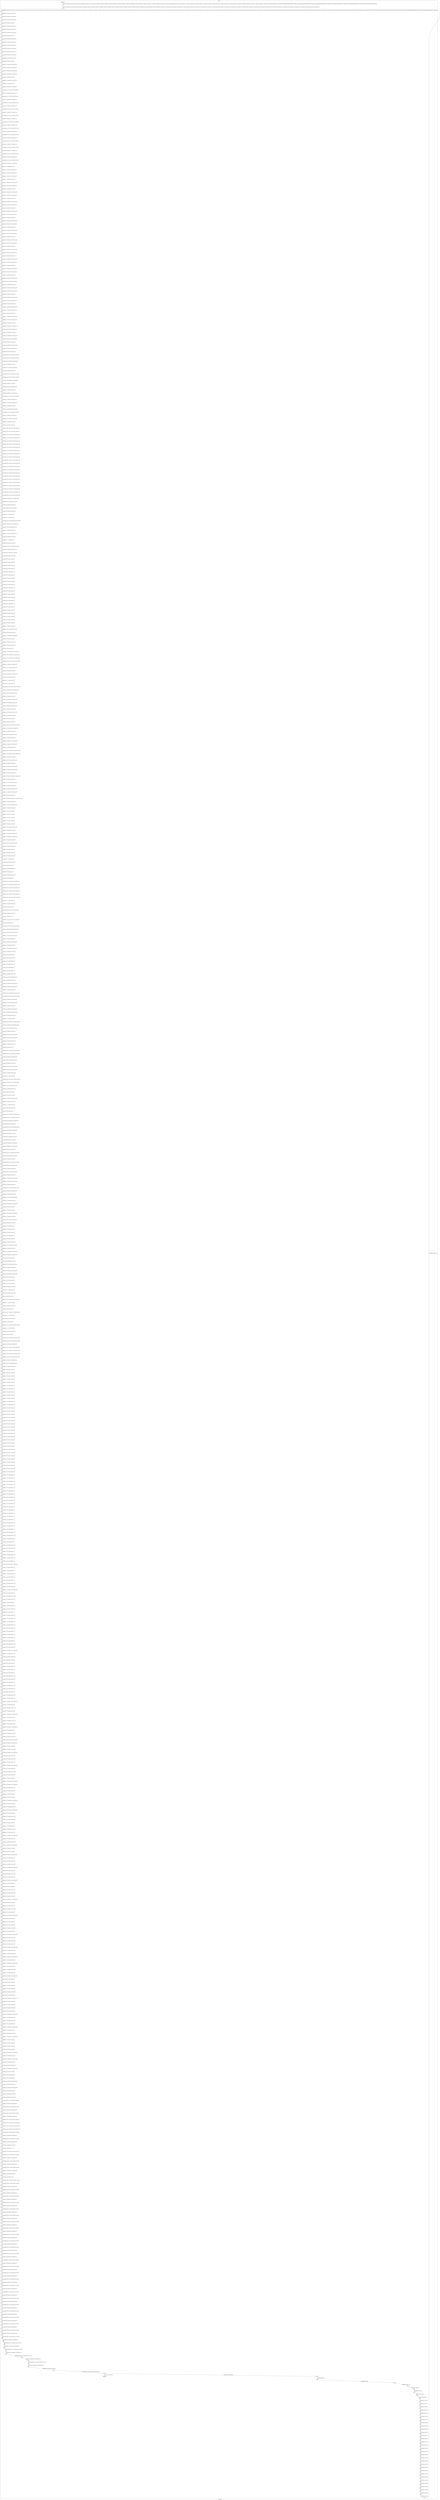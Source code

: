 digraph G {
label="Btor2XCFA";
subgraph cluster_0 {
label="main";
main_init[];
l1[];
l3[];
l4[];
l5[];
l6[];
l7[];
l8[];
l9[];
l10[];
l11[];
l12[];
l13[];
l14[];
l15[];
l16[];
l17[];
l18[];
l19[];
l20[];
l21[];
l22[];
l23[];
l24[];
l25[];
l26[];
l27[];
l28[];
l29[];
l30[];
l31[];
l32[];
l33[];
l34[];
l35[];
l36[];
l37[];
l38[];
l39[];
l40[];
l41[];
l42[];
l43[];
l44[];
l45[];
l46[];
l47[];
l48[];
l49[];
l50[];
l51[];
l52[];
l53[];
l54[];
l55[];
l56[];
l57[];
l58[];
l59[];
l60[];
l61[];
l62[];
l63[];
l64[];
l65[];
l66[];
l67[];
l68[];
l69[];
l70[];
l71[];
l72[];
l73[];
l74[];
l75[];
l76[];
l77[];
l78[];
l79[];
l80[];
l81[];
l82[];
l83[];
l84[];
l85[];
l86[];
l87[];
l88[];
l89[];
l90[];
l91[];
l92[];
l93[];
l94[];
l95[];
l96[];
l97[];
l98[];
l99[];
l100[];
l101[];
l102[];
l103[];
l104[];
l105[];
l106[];
l107[];
l108[];
l109[];
l110[];
l111[];
l112[];
l113[];
l114[];
l115[];
l116[];
l117[];
l118[];
l119[];
l120[];
l121[];
l122[];
l123[];
l124[];
l125[];
l126[];
l127[];
l128[];
l129[];
l130[];
l131[];
l132[];
l133[];
l134[];
l135[];
l136[];
l137[];
l138[];
l139[];
l140[];
l141[];
l142[];
l143[];
l144[];
l145[];
l146[];
l147[];
l148[];
l149[];
l150[];
l151[];
l152[];
l153[];
l154[];
l155[];
l156[];
l157[];
l158[];
l159[];
l160[];
l161[];
l162[];
l163[];
l164[];
l165[];
l166[];
l167[];
l168[];
l169[];
l170[];
l171[];
l172[];
l173[];
l174[];
l175[];
l176[];
l177[];
l178[];
l179[];
l180[];
l181[];
l182[];
l183[];
l184[];
l185[];
l186[];
l187[];
l188[];
l189[];
l190[];
l191[];
l192[];
l193[];
l194[];
l195[];
l196[];
l197[];
l198[];
l199[];
l200[];
l201[];
l202[];
l203[];
l204[];
l205[];
l206[];
l207[];
l208[];
l209[];
l210[];
l211[];
l212[];
l213[];
l214[];
l215[];
l216[];
l217[];
l218[];
l219[];
l220[];
l221[];
l222[];
l223[];
l224[];
l225[];
l226[];
l227[];
l228[];
l229[];
l230[];
l231[];
l232[];
l233[];
l234[];
l235[];
l236[];
l237[];
l238[];
l239[];
l240[];
l241[];
l242[];
l243[];
l244[];
l245[];
l246[];
l247[];
l248[];
l249[];
l250[];
l251[];
l252[];
l253[];
l254[];
l255[];
l256[];
l257[];
l258[];
l259[];
l260[];
l261[];
l262[];
l263[];
l264[];
l265[];
l266[];
l267[];
l268[];
l269[];
l270[];
l271[];
l272[];
l273[];
l274[];
l275[];
l276[];
l277[];
l278[];
l279[];
l280[];
l281[];
l282[];
l283[];
l284[];
l285[];
l286[];
l287[];
l288[];
l289[];
l290[];
l291[];
l292[];
l293[];
l294[];
l295[];
l296[];
l297[];
l298[];
l299[];
l300[];
l301[];
l302[];
l303[];
l304[];
l305[];
l306[];
l307[];
l308[];
l309[];
l310[];
l311[];
l312[];
l313[];
l314[];
l315[];
l316[];
l317[];
l318[];
l319[];
l320[];
l321[];
l322[];
l323[];
l324[];
l325[];
l326[];
l327[];
l328[];
l329[];
l330[];
l331[];
l332[];
l333[];
l334[];
l335[];
l336[];
l337[];
l338[];
l339[];
l340[];
l341[];
l342[];
l343[];
l344[];
l345[];
l346[];
l347[];
l348[];
l349[];
l350[];
l351[];
l352[];
l353[];
l354[];
l355[];
l356[];
l357[];
l358[];
l359[];
l360[];
l361[];
l362[];
l363[];
l364[];
l365[];
l366[];
l367[];
l368[];
l369[];
l370[];
l371[];
l372[];
l373[];
l374[];
l375[];
l376[];
l377[];
l378[];
l379[];
l380[];
l381[];
l382[];
l383[];
l384[];
l385[];
l386[];
l387[];
l388[];
l389[];
l390[];
l391[];
l392[];
l393[];
l394[];
l395[];
l396[];
l397[];
l398[];
l399[];
l400[];
l401[];
l402[];
l403[];
l404[];
l405[];
l406[];
l407[];
l408[];
l409[];
l410[];
l411[];
l412[];
l413[];
l414[];
l415[];
l416[];
l417[];
l418[];
l419[];
l420[];
l421[];
l422[];
l423[];
l424[];
l425[];
l426[];
l427[];
l428[];
l429[];
l430[];
l431[];
l432[];
l433[];
l434[];
l435[];
l436[];
l437[];
l438[];
l439[];
l440[];
l441[];
l442[];
l443[];
l444[];
l445[];
l446[];
l447[];
l448[];
l449[];
l450[];
l451[];
l452[];
l453[];
l454[];
l455[];
l456[];
l457[];
l458[];
l459[];
l460[];
l461[];
l462[];
l463[];
l464[];
l465[];
l466[];
l467[];
l468[];
l469[];
l470[];
l471[];
l472[];
l473[];
l474[];
l475[];
l476[];
l477[];
l478[];
l479[];
l480[];
l481[];
l482[];
l483[];
l484[];
l485[];
l486[];
l487[];
l488[];
l489[];
l490[];
l491[];
l492[];
l493[];
l494[];
l495[];
l496[];
l497[];
l498[];
l499[];
l500[];
l501[];
l502[];
l503[];
l504[];
l505[];
l506[];
l507[];
l508[];
l509[];
l510[];
l511[];
l512[];
l513[];
l514[];
l515[];
l516[];
l517[];
l518[];
l519[];
l520[];
l521[];
l522[];
l523[];
l524[];
l525[];
l526[];
l527[];
l528[];
l529[];
l530[];
l531[];
l532[];
l533[];
l534[];
l535[];
l536[];
l537[];
l538[];
l539[];
l540[];
l541[];
l542[];
l543[];
l544[];
l545[];
l546[];
l547[];
l548[];
l549[];
l550[];
l551[];
l552[];
l553[];
l554[];
l555[];
l556[];
l557[];
l558[];
l559[];
l560[];
l561[];
l562[];
l563[];
l564[];
l565[];
l566[];
l567[];
l568[];
l569[];
l570[];
l571[];
l572[];
l573[];
l574[];
l575[];
l576[];
l577[];
l578[];
l579[];
l580[];
l581[];
l582[];
l583[];
l584[];
l585[];
l586[];
l587[];
l588[];
l589[];
l590[];
l591[];
l592[];
l593[];
l594[];
l595[];
l596[];
l597[];
l598[];
l599[];
l600[];
l601[];
l602[];
l603[];
l604[];
l605[];
l606[];
l607[];
l608[];
l609[];
l610[];
l611[];
l612[];
l613[];
l614[];
l615[];
l616[];
l617[];
l618[];
l619[];
l620[];
l621[];
l622[];
l623[];
l624[];
l625[];
l626[];
l627[];
l628[];
l629[];
l630[];
l631[];
l632[];
l633[];
l634[];
l635[];
l636[];
l637[];
l638[];
l639[];
l640[];
l641[];
l642[];
l643[];
l644[];
l645[];
l646[];
l647[];
l648[];
l649[];
l650[];
l651[];
l652[];
l653[];
l654[];
l655[];
l656[];
l657[];
l658[];
l659[];
l660[];
l661[];
l662[];
l663[];
l664[];
l665[];
l666[];
l667[];
l668[];
l669[];
l670[];
l671[];
l672[];
l673[];
l674[];
l675[];
l676[];
l677[];
l678[];
l679[];
l680[];
l681[];
l682[];
l683[];
l684[];
l685[];
l686[];
l687[];
l688[];
l689[];
l690[];
l691[];
l692[];
l693[];
l694[];
l695[];
l696[];
l697[];
l698[];
l699[];
l700[];
l701[];
l702[];
l703[];
l704[];
l705[];
l706[];
l707[];
l708[];
l709[];
l710[];
l711[];
l712[];
l713[];
l714[];
l715[];
l716[];
l717[];
l718[];
l719[];
l720[];
l721[];
l722[];
l723[];
l724[];
l725[];
l726[];
l727[];
l728[];
l729[];
l730[];
l731[];
l732[];
l733[];
l734[];
l735[];
l736[];
l737[];
l738[];
l739[];
l740[];
l741[];
l742[];
l743[];
l744[];
main_error[];
l745[];
l746[];
l747[];
l748[];
l749[];
l750[];
l751[];
l752[];
l753[];
l754[];
l755[];
l756[];
l757[];
l758[];
l759[];
l760[];
l761[];
l762[];
l763[];
l764[];
l765[];
l766[];
l767[];
l768[];
l769[];
l770[];
l771[];
l772[];
l773[];
l774[];
l775[];
l776[];
l777[];
l778[];
l779[];
l780[];
l781[];
l782[];
l783[];
main_init -> l1 [label="[(assign const_5 #b00000000),(assign const_30 #b0),(assign const_109 #b00000000),(assign const_210 #b1),(assign const_291 #b00000010),(assign const_293 #b00000011),(assign const_300 #b00000100),(assign const_302 #b00000101),(assign const_316 #b00000001),(assign const_324 #b00010100),(assign const_325 #b00010011),(assign const_326 #b00010010),(assign const_327 #b00010001),(assign const_328 #b00010000),(assign const_329 #b00001111),(assign const_330 #b00001110),(assign const_331 #b00001101),(assign const_332 #b00001100),(assign const_333 #b00001011),(assign const_334 #b00001010),(assign const_335 #b00001001),(assign const_336 #b00001000),(assign const_337 #b00000111),(assign const_338 #b00000110),(assign const_367 #b000000000000000000000000),(assign const_378 #b00000000000000000000000000000010),(assign const_414 #b00000000000000000000000000000001),(assign const_491 #b00000000000000000000000000000100),(assign const_497 #b00000000000000000000000000000110),(assign const_547 #b00000000000000000000000000010100),(assign const_594 #b00000000000000000000000000000000)] "];
l3 -> l4 [label="[(havoc input_136),(havoc input_138),(havoc input_140),(havoc input_142),(havoc input_144),(havoc input_146),(havoc input_148),(havoc input_150),(havoc input_152),(havoc input_154),(havoc input_156),(havoc input_158),(havoc input_160),(havoc input_162),(havoc input_164),(havoc input_166),(havoc input_168),(havoc input_170),(havoc input_172),(havoc input_174),(havoc input_176),(havoc input_178),(havoc input_180),(havoc input_182),(havoc input_184),(havoc input_186),(havoc input_188),(havoc input_190),(havoc input_192),(havoc input_194),(havoc input_196),(havoc input_198),(havoc input_200),(havoc input_202),(havoc input_204),(havoc input_206),(havoc input_208),(havoc input_212),(havoc input_215),(havoc input_219),(havoc input_223),(havoc input_227),(havoc input_231),(havoc input_235),(havoc input_239),(havoc input_243),(havoc input_247),(havoc input_251),(havoc input_255),(havoc input_259),(havoc input_263),(havoc input_267),(havoc input_271),(havoc input_275),(havoc input_279),(havoc input_283),(havoc input_287),(havoc input_290),(havoc input_299),(havoc input_308),(havoc input_314),(havoc input_321),(havoc input_363),(havoc input_366),(havoc input_374),(havoc input_377),(havoc input_385),(havoc input_410),(havoc input_424),(havoc input_433),(havoc input_440),(havoc input_448),(havoc input_457),(havoc input_465),(havoc input_473),(havoc input_481),(havoc input_487),(havoc input_519),(havoc input_524),(havoc input_534),(havoc input_543),(havoc input_553),(havoc input_564),(havoc input_573),(havoc input_590),(havoc input_603),(havoc input_612),(havoc input_620),(havoc input_629),(havoc input_636)] "];
l4 -> l5 [label="[(assign binary_85 (bvand state_31 (bvnot state_33)))] "];
l5 -> l6 [label="[(assign binary_86 (bvand binary_85 (bvnot state_35)))] "];
l6 -> l7 [label="[(assign binary_87 (bvand binary_86 (bvnot state_37)))] "];
l7 -> l8 [label="[(assign binary_88 (bvand binary_87 state_39))] "];
l8 -> l9 [label="[(assign binary_89 (bvand binary_88 (bvnot state_41)))] "];
l9 -> l10 [label="[(assign binary_90 (bvand binary_89 (bvnot state_43)))] "];
l10 -> l11 [label="[(assign binary_91 (bvand binary_90 (bvnot state_45)))] "];
l11 -> l12 [label="[(assign binary_92 (bvand binary_91 state_47))] "];
l12 -> l13 [label="[(assign binary_93 (bvand binary_92 (bvnot state_49)))] "];
l13 -> l14 [label="[(assign binary_94 (bvand binary_93 (bvnot state_51)))] "];
l14 -> l15 [label="[(assign binary_95 (bvand binary_94 (bvnot state_53)))] "];
l15 -> l16 [label="[(assign binary_96 (bvand binary_95 (bvnot state_55)))] "];
l16 -> l17 [label="[(assign binary_97 (bvand binary_96 (bvnot state_57)))] "];
l17 -> l18 [label="[(assign binary_98 (bvand binary_97 (bvnot state_59)))] "];
l18 -> l19 [label="[(assign binary_99 (bvand binary_98 (bvnot state_61)))] "];
l19 -> l20 [label="[(assign binary_100 (bvand binary_99 state_63))] "];
l20 -> l21 [label="[(assign binary_101 (bvand binary_100 (bvnot state_65)))] "];
l21 -> l22 [label="[(assign binary_102 (bvand binary_101 (bvnot state_67)))] "];
l22 -> l23 [label="[(assign binary_103 (bvand binary_102 (bvnot state_69)))] "];
l23 -> l24 [label="[(assign binary_104 (bvand binary_103 (bvnot state_71)))] "];
l24 -> l25 [label="[(assign binary_105 (bvand binary_104 state_73))] "];
l25 -> l26 [label="[(assign binary_106 (bvand binary_105 (bvnot state_75)))] "];
l26 -> l27 [label="[(assign binary_107 (bvand binary_106 state_77))] "];
l27 -> l28 [label="[(assign binary_108 (bvand binary_107 (bvnot state_79)))] "];
l28 -> l29 [label="[(assign comparison_110 (ite (= const_109 state_6) #b1 #b0))] "];
l29 -> l30 [label="[(assign binary_111 (bvand binary_108 comparison_110))] "];
l30 -> l31 [label="[(assign comparison_112 (ite (= const_109 state_8) #b1 #b0))] "];
l31 -> l32 [label="[(assign binary_113 (bvand binary_111 comparison_112))] "];
l32 -> l33 [label="[(assign comparison_114 (ite (= const_109 state_10) #b1 #b0))] "];
l33 -> l34 [label="[(assign binary_115 (bvand binary_113 comparison_114))] "];
l34 -> l35 [label="[(assign comparison_116 (ite (= const_109 state_12) #b1 #b0))] "];
l35 -> l36 [label="[(assign binary_117 (bvand binary_115 comparison_116))] "];
l36 -> l37 [label="[(assign comparison_118 (ite (= const_109 state_14) #b1 #b0))] "];
l37 -> l38 [label="[(assign binary_119 (bvand binary_117 comparison_118))] "];
l38 -> l39 [label="[(assign comparison_120 (ite (= const_109 state_16) #b1 #b0))] "];
l39 -> l40 [label="[(assign binary_121 (bvand binary_119 comparison_120))] "];
l40 -> l41 [label="[(assign comparison_122 (ite (= const_109 state_18) #b1 #b0))] "];
l41 -> l42 [label="[(assign binary_123 (bvand binary_121 comparison_122))] "];
l42 -> l43 [label="[(assign comparison_124 (ite (= const_109 state_20) #b1 #b0))] "];
l43 -> l44 [label="[(assign binary_125 (bvand binary_123 comparison_124))] "];
l44 -> l45 [label="[(assign comparison_126 (ite (= const_109 state_22) #b1 #b0))] "];
l45 -> l46 [label="[(assign binary_127 (bvand binary_125 comparison_126))] "];
l46 -> l47 [label="[(assign comparison_128 (ite (= const_109 state_24) #b1 #b0))] "];
l47 -> l48 [label="[(assign binary_129 (bvand binary_127 comparison_128))] "];
l48 -> l49 [label="[(assign comparison_130 (ite (= const_109 state_26) #b1 #b0))] "];
l49 -> l50 [label="[(assign binary_131 (bvand binary_129 comparison_130))] "];
l50 -> l51 [label="[(assign comparison_132 (ite (= const_109 state_28) #b1 #b0))] "];
l51 -> l52 [label="[(assign binary_133 (bvand binary_131 comparison_132))] "];
l52 -> l53 [label="[(assign binary_134 (bvand state_83 binary_133))] "];
l53 -> l54 [label="[(assign binary_213 (bvor input_160 (bvnot input_212)))] "];
l54 -> l55 [label="[(assign binary_214 (bvand input_160 (bvnot input_212)))] "];
l55 -> l56 [label="[(assign binary_216 (bvor binary_214 (bvnot input_215)))] "];
l56 -> l57 [label="[(assign binary_217 (bvand binary_213 binary_216))] "];
l57 -> l58 [label="[(assign binary_218 (bvand binary_214 (bvnot input_215)))] "];
l58 -> l59 [label="[(assign binary_220 (bvor binary_218 (bvnot input_219)))] "];
l59 -> l60 [label="[(assign binary_221 (bvand binary_217 binary_220))] "];
l60 -> l61 [label="[(assign binary_222 (bvand binary_218 (bvnot input_219)))] "];
l61 -> l62 [label="[(assign binary_224 (bvor binary_222 (bvnot input_223)))] "];
l62 -> l63 [label="[(assign binary_225 (bvand binary_221 binary_224))] "];
l63 -> l64 [label="[(assign binary_226 (bvand binary_222 (bvnot input_223)))] "];
l64 -> l65 [label="[(assign binary_228 (bvor binary_226 (bvnot input_227)))] "];
l65 -> l66 [label="[(assign binary_229 (bvand binary_225 binary_228))] "];
l66 -> l67 [label="[(assign binary_230 (bvand binary_226 (bvnot input_227)))] "];
l67 -> l68 [label="[(assign binary_232 (bvor binary_230 (bvnot input_231)))] "];
l68 -> l69 [label="[(assign binary_233 (bvand binary_229 binary_232))] "];
l69 -> l70 [label="[(assign binary_234 (bvand binary_230 (bvnot input_231)))] "];
l70 -> l71 [label="[(assign binary_236 (bvor binary_234 (bvnot input_235)))] "];
l71 -> l72 [label="[(assign binary_237 (bvand binary_233 binary_236))] "];
l72 -> l73 [label="[(assign binary_238 (bvand binary_234 (bvnot input_235)))] "];
l73 -> l74 [label="[(assign binary_240 (bvor binary_238 (bvnot input_239)))] "];
l74 -> l75 [label="[(assign binary_241 (bvand binary_237 binary_240))] "];
l75 -> l76 [label="[(assign binary_242 (bvand binary_238 (bvnot input_239)))] "];
l76 -> l77 [label="[(assign binary_244 (bvor binary_242 (bvnot input_243)))] "];
l77 -> l78 [label="[(assign binary_245 (bvand binary_241 binary_244))] "];
l78 -> l79 [label="[(assign binary_246 (bvand binary_242 (bvnot input_243)))] "];
l79 -> l80 [label="[(assign binary_248 (bvor binary_246 (bvnot input_247)))] "];
l80 -> l81 [label="[(assign binary_249 (bvand binary_245 binary_248))] "];
l81 -> l82 [label="[(assign binary_250 (bvand binary_246 (bvnot input_247)))] "];
l82 -> l83 [label="[(assign binary_252 (bvor binary_250 (bvnot input_251)))] "];
l83 -> l84 [label="[(assign binary_253 (bvand binary_249 binary_252))] "];
l84 -> l85 [label="[(assign binary_254 (bvand binary_250 (bvnot input_251)))] "];
l85 -> l86 [label="[(assign binary_256 (bvor binary_254 (bvnot input_255)))] "];
l86 -> l87 [label="[(assign binary_257 (bvand binary_253 binary_256))] "];
l87 -> l88 [label="[(assign binary_258 (bvand binary_254 (bvnot input_255)))] "];
l88 -> l89 [label="[(assign binary_260 (bvor binary_258 (bvnot input_259)))] "];
l89 -> l90 [label="[(assign binary_261 (bvand binary_257 binary_260))] "];
l90 -> l91 [label="[(assign binary_262 (bvand binary_258 (bvnot input_259)))] "];
l91 -> l92 [label="[(assign binary_264 (bvor binary_262 (bvnot input_263)))] "];
l92 -> l93 [label="[(assign binary_265 (bvand binary_261 binary_264))] "];
l93 -> l94 [label="[(assign binary_266 (bvand binary_262 (bvnot input_263)))] "];
l94 -> l95 [label="[(assign binary_268 (bvor binary_266 (bvnot input_267)))] "];
l95 -> l96 [label="[(assign binary_269 (bvand binary_265 binary_268))] "];
l96 -> l97 [label="[(assign binary_270 (bvand binary_266 (bvnot input_267)))] "];
l97 -> l98 [label="[(assign binary_272 (bvor binary_270 (bvnot input_271)))] "];
l98 -> l99 [label="[(assign binary_273 (bvand binary_269 binary_272))] "];
l99 -> l100 [label="[(assign binary_274 (bvand binary_270 (bvnot input_271)))] "];
l100 -> l101 [label="[(assign binary_276 (bvor binary_274 (bvnot input_275)))] "];
l101 -> l102 [label="[(assign binary_277 (bvand binary_273 binary_276))] "];
l102 -> l103 [label="[(assign binary_278 (bvand binary_274 (bvnot input_275)))] "];
l103 -> l104 [label="[(assign binary_280 (bvor binary_278 (bvnot input_279)))] "];
l104 -> l105 [label="[(assign binary_281 (bvand binary_277 binary_280))] "];
l105 -> l106 [label="[(assign binary_282 (bvand binary_278 (bvnot input_279)))] "];
l106 -> l107 [label="[(assign binary_284 (bvor binary_282 (bvnot input_283)))] "];
l107 -> l108 [label="[(assign binary_285 (bvand binary_281 binary_284))] "];
l108 -> l109 [label="[(assign binary_286 (bvand binary_282 (bvnot input_283)))] "];
l109 -> l110 [label="[(assign binary_288 (bvor binary_286 (bvnot input_287)))] "];
l110 -> l111 [label="[(assign binary_289 (bvand binary_285 binary_288))] "];
l111 -> l112 [label="[(assign comparison_292 (ite (= const_291 input_138) #b1 #b0))] "];
l112 -> l113 [label="[(assign comparison_294 (ite (= const_293 input_138) #b1 #b0))] "];
l113 -> l114 [label="[(assign binary_295 (bvor comparison_292 comparison_294))] "];
l114 -> l115 [label="[(assign binary_296 (bvand input_166 binary_295))] "];
l115 -> l116 [label="[(assign binary_297 (bvor (bvnot input_290) binary_296))] "];
l116 -> l117 [label="[(assign binary_298 (bvand binary_289 binary_297))] "];
l117 -> l118 [label="[(assign comparison_301 (ite (= const_300 input_142) #b1 #b0))] "];
l118 -> l119 [label="[(assign comparison_303 (ite (= const_302 input_142) #b1 #b0))] "];
l119 -> l120 [label="[(assign binary_304 (bvor comparison_301 comparison_303))] "];
l120 -> l121 [label="[(assign binary_305 (bvand input_170 binary_304))] "];
l121 -> l122 [label="[(assign binary_306 (bvor (bvnot input_299) binary_305))] "];
l122 -> l123 [label="[(assign binary_307 (bvand binary_298 binary_306))] "];
l123 -> l124 [label="[(assign binary_309 (bvand input_170 (bvnot input_299)))] "];
l124 -> l125 [label="[(assign comparison_310 (ite (= const_291 input_142) #b1 #b0))] "];
l125 -> l126 [label="[(assign binary_311 (bvand binary_309 comparison_310))] "];
l126 -> l127 [label="[(assign binary_312 (bvor (bvnot input_308) binary_311))] "];
l127 -> l128 [label="[(assign binary_313 (bvand binary_307 binary_312))] "];
l128 -> l129 [label="[(assign binary_315 (bvand binary_309 (bvnot input_308)))] "];
l129 -> l130 [label="[(assign comparison_317 (ite (= const_316 input_142) #b1 #b0))] "];
l130 -> l131 [label="[(assign binary_318 (bvand binary_315 comparison_317))] "];
l131 -> l132 [label="[(assign binary_319 (bvor (bvnot input_314) binary_318))] "];
l132 -> l133 [label="[(assign binary_320 (bvand binary_313 binary_319))] "];
l133 -> l134 [label="[(assign binary_322 (bvor input_172 input_314))] "];
l134 -> l135 [label="[(assign ternary_323 (ite (= input_308 #b1) const_109 input_144))] "];
l135 -> l136 [label="[(assign ternary_339 (ite (= input_212 #b1) const_316 input_136))] "];
l136 -> l137 [label="[(assign ternary_340 (ite (= input_215 #b1) const_291 ternary_339))] "];
l137 -> l138 [label="[(assign ternary_341 (ite (= input_219 #b1) const_293 ternary_340))] "];
l138 -> l139 [label="[(assign ternary_342 (ite (= input_223 #b1) const_300 ternary_341))] "];
l139 -> l140 [label="[(assign ternary_343 (ite (= input_227 #b1) const_302 ternary_342))] "];
l140 -> l141 [label="[(assign ternary_344 (ite (= input_231 #b1) const_338 ternary_343))] "];
l141 -> l142 [label="[(assign ternary_345 (ite (= input_235 #b1) const_337 ternary_344))] "];
l142 -> l143 [label="[(assign ternary_346 (ite (= input_239 #b1) const_336 ternary_345))] "];
l143 -> l144 [label="[(assign ternary_347 (ite (= input_243 #b1) const_335 ternary_346))] "];
l144 -> l145 [label="[(assign ternary_348 (ite (= input_247 #b1) const_334 ternary_347))] "];
l145 -> l146 [label="[(assign ternary_349 (ite (= input_251 #b1) const_333 ternary_348))] "];
l146 -> l147 [label="[(assign ternary_350 (ite (= input_255 #b1) const_332 ternary_349))] "];
l147 -> l148 [label="[(assign ternary_351 (ite (= input_259 #b1) const_331 ternary_350))] "];
l148 -> l149 [label="[(assign ternary_352 (ite (= input_263 #b1) const_330 ternary_351))] "];
l149 -> l150 [label="[(assign ternary_353 (ite (= input_267 #b1) const_329 ternary_352))] "];
l150 -> l151 [label="[(assign ternary_354 (ite (= input_271 #b1) const_328 ternary_353))] "];
l151 -> l152 [label="[(assign ternary_355 (ite (= input_275 #b1) const_327 ternary_354))] "];
l152 -> l153 [label="[(assign ternary_356 (ite (= input_279 #b1) const_326 ternary_355))] "];
l153 -> l154 [label="[(assign ternary_357 (ite (= input_283 #b1) const_325 ternary_356))] "];
l154 -> l155 [label="[(assign ternary_358 (ite (= input_287 #b1) const_324 ternary_357))] "];
l155 -> l156 [label="[(assign comparison_359 (ite (= ternary_323 ternary_358) #b1 #b0))] "];
l156 -> l157 [label="[(assign binary_360 (bvand binary_322 (bvnot comparison_359)))] "];
l157 -> l158 [label="[(assign binary_361 (bvor (bvnot input_321) binary_360))] "];
l158 -> l159 [label="[(assign binary_362 (bvand binary_320 binary_361))] "];
l159 -> l160 [label="[(assign binary_364 (bvor input_178 (bvnot input_363)))] "];
l160 -> l161 [label="[(assign binary_365 (bvand binary_362 binary_364))] "];
l161 -> l162 [label="[(assign binary_368 (++ const_367 input_148))] "];
l162 -> l163 [label="[(assign binary_369 (++ const_367 input_150))] "];
l163 -> l164 [label="[(assign comparison_370 (ite (bvule binary_368 binary_369) #b1 #b0))] "];
l164 -> l165 [label="[(assign binary_371 (bvand input_184 (bvnot comparison_370)))] "];
l165 -> l166 [label="[(assign binary_372 (bvor (bvnot input_366) binary_371))] "];
l166 -> l167 [label="[(assign binary_373 (bvand binary_365 binary_372))] "];
l167 -> l168 [label="[(assign binary_375 (bvor input_198 (bvnot input_374)))] "];
l168 -> l169 [label="[(assign binary_376 (bvand binary_373 binary_375))] "];
l169 -> l170 [label="[(assign binary_379 (++ const_367 input_154))] "];
l170 -> l171 [label="[(assign binary_380 (bvand const_378 binary_379))] "];
l171 -> l172 [label="[(assign comparison_381 (ite (= const_378 binary_380) #b1 #b0))] "];
l172 -> l173 [label="[(assign binary_382 (bvand input_190 comparison_381))] "];
l173 -> l174 [label="[(assign binary_383 (bvor (bvnot input_377) binary_382))] "];
l174 -> l175 [label="[(assign binary_384 (bvand binary_376 binary_383))] "];
l175 -> l176 [label="[(assign binary_386 (bvor input_162 input_212))] "];
l176 -> l177 [label="[(assign binary_387 (bvor binary_386 input_215))] "];
l177 -> l178 [label="[(assign binary_388 (bvor binary_387 input_219))] "];
l178 -> l179 [label="[(assign binary_389 (bvor binary_388 input_223))] "];
l179 -> l180 [label="[(assign binary_390 (bvor binary_389 input_227))] "];
l180 -> l181 [label="[(assign binary_391 (bvor binary_390 input_231))] "];
l181 -> l182 [label="[(assign binary_392 (bvor binary_391 input_235))] "];
l182 -> l183 [label="[(assign binary_393 (bvor binary_392 input_239))] "];
l183 -> l184 [label="[(assign binary_394 (bvor binary_393 input_243))] "];
l184 -> l185 [label="[(assign binary_395 (bvor binary_394 input_247))] "];
l185 -> l186 [label="[(assign binary_396 (bvor binary_395 input_251))] "];
l186 -> l187 [label="[(assign binary_397 (bvor binary_396 input_255))] "];
l187 -> l188 [label="[(assign binary_398 (bvor binary_397 input_259))] "];
l188 -> l189 [label="[(assign binary_399 (bvor binary_398 input_263))] "];
l189 -> l190 [label="[(assign binary_400 (bvor binary_399 input_267))] "];
l190 -> l191 [label="[(assign binary_401 (bvor binary_400 input_271))] "];
l191 -> l192 [label="[(assign binary_402 (bvor binary_401 input_275))] "];
l192 -> l193 [label="[(assign binary_403 (bvor binary_402 input_279))] "];
l193 -> l194 [label="[(assign binary_404 (bvor binary_403 input_283))] "];
l194 -> l195 [label="[(assign binary_405 (bvor binary_404 input_287))] "];
l195 -> l196 [label="[(assign binary_406 (bvor binary_405 input_290))] "];
l196 -> l197 [label="[(assign binary_407 (bvand input_176 binary_406))] "];
l197 -> l198 [label="[(assign binary_408 (bvor (bvnot input_385) binary_407))] "];
l198 -> l199 [label="[(assign binary_409 (bvand binary_384 binary_408))] "];
l199 -> l200 [label="[(assign binary_411 (bvand input_184 (bvnot input_366)))] "];
l200 -> l201 [label="[(assign binary_412 (bvor input_164 input_385))] "];
l201 -> l202 [label="[(assign binary_413 (bvand binary_411 binary_412))] "];
l202 -> l203 [label="[(assign binary_415 (bvadd const_414 binary_369))] "];
l203 -> l204 [label="[(assign slice_416 (extract binary_415 0 8))] "];
l204 -> l205 [label="[(assign ternary_417 (ite (= input_366 #b1) slice_416 input_150))] "];
l205 -> l206 [label="[(assign ternary_418 (ite (= input_385 #b1) const_316 ternary_417))] "];
l206 -> l207 [label="[(assign ternary_419 (ite (= input_385 #b1) ternary_358 input_148))] "];
l207 -> l208 [label="[(assign comparison_420 (ite (= ternary_418 ternary_419) #b1 #b0))] "];
l208 -> l209 [label="[(assign binary_421 (bvand binary_413 comparison_420))] "];
l209 -> l210 [label="[(assign binary_422 (bvor (bvnot input_410) binary_421))] "];
l210 -> l211 [label="[(assign binary_423 (bvand binary_409 binary_422))] "];
l211 -> l212 [label="[(assign binary_425 (bvand binary_412 (bvnot input_410)))] "];
l212 -> l213 [label="[(assign binary_426 (bvand input_186 binary_425))] "];
l213 -> l214 [label="[(assign binary_427 (++ const_367 ternary_419))] "];
l214 -> l215 [label="[(assign binary_428 (++ const_367 ternary_418))] "];
l215 -> l216 [label="[(assign comparison_429 (ite (bvule binary_427 binary_428) #b1 #b0))] "];
l216 -> l217 [label="[(assign binary_430 (bvand binary_426 (bvnot comparison_429)))] "];
l217 -> l218 [label="[(assign binary_431 (bvor (bvnot input_424) binary_430))] "];
l218 -> l219 [label="[(assign binary_432 (bvand binary_423 binary_431))] "];
l219 -> l220 [label="[(assign binary_434 (bvand binary_425 (bvnot input_424)))] "];
l220 -> l221 [label="[(assign binary_435 (bvand comparison_420 binary_434))] "];
l221 -> l222 [label="[(assign binary_436 (bvand input_186 (bvnot input_424)))] "];
l222 -> l223 [label="[(assign binary_437 (bvand binary_435 binary_436))] "];
l223 -> l224 [label="[(assign binary_438 (bvor (bvnot input_433) binary_437))] "];
l224 -> l225 [label="[(assign binary_439 (bvand binary_432 binary_438))] "];
l225 -> l226 [label="[(assign binary_441 (bvor input_182 input_363))] "];
l226 -> l227 [label="[(assign binary_442 (bvand input_202 binary_441))] "];
l227 -> l228 [label="[(assign comparison_443 (ite (= const_316 ternary_418) #b1 #b0))] "];
l228 -> l229 [label="[(assign binary_444 (bvand comparison_420 comparison_443))] "];
l229 -> l230 [label="[(assign binary_445 (bvand binary_442 binary_444))] "];
l230 -> l231 [label="[(assign binary_446 (bvor (bvnot input_440) binary_445))] "];
l231 -> l232 [label="[(assign binary_447 (bvand binary_439 binary_446))] "];
l232 -> l233 [label="[(assign binary_449 (bvand binary_441 (bvnot input_440)))] "];
l233 -> l234 [label="[(assign binary_450 (bvand input_202 (bvnot input_440)))] "];
l234 -> l235 [label="[(assign binary_451 (bvand binary_449 binary_450))] "];
l235 -> l236 [label="[(assign comparison_452 (ite (bvule binary_428 const_414) #b1 #b0))] "];
l236 -> l237 [label="[(assign binary_453 (bvand comparison_420 (bvnot comparison_452)))] "];
l237 -> l238 [label="[(assign binary_454 (bvand binary_451 binary_453))] "];
l238 -> l239 [label="[(assign binary_455 (bvor (bvnot input_448) binary_454))] "];
l239 -> l240 [label="[(assign binary_456 (bvand binary_447 binary_455))] "];
l240 -> l241 [label="[(assign binary_458 (bvand binary_449 (bvnot input_448)))] "];
l241 -> l242 [label="[(assign binary_459 (bvand binary_450 (bvnot input_448)))] "];
l242 -> l243 [label="[(assign binary_460 (bvand binary_458 binary_459))] "];
l243 -> l244 [label="[(assign binary_461 (bvand (bvnot comparison_429) comparison_443))] "];
l244 -> l245 [label="[(assign binary_462 (bvand binary_460 binary_461))] "];
l245 -> l246 [label="[(assign binary_463 (bvor (bvnot input_457) binary_462))] "];
l246 -> l247 [label="[(assign binary_464 (bvand binary_456 binary_463))] "];
l247 -> l248 [label="[(assign binary_466 (bvand binary_458 (bvnot input_457)))] "];
l248 -> l249 [label="[(assign binary_467 (bvand binary_459 (bvnot input_457)))] "];
l249 -> l250 [label="[(assign binary_468 (bvand binary_466 binary_467))] "];
l250 -> l251 [label="[(assign binary_469 (bvand (bvnot comparison_429) (bvnot comparison_452)))] "];
l251 -> l252 [label="[(assign binary_470 (bvand binary_468 binary_469))] "];
l252 -> l253 [label="[(assign binary_471 (bvor (bvnot input_465) binary_470))] "];
l253 -> l254 [label="[(assign binary_472 (bvand binary_464 binary_471))] "];
l254 -> l255 [label="[(assign binary_474 (bvor input_204 input_440))] "];
l255 -> l256 [label="[(assign binary_475 (bvor binary_474 input_448))] "];
l256 -> l257 [label="[(assign binary_476 (bvor binary_475 input_457))] "];
l257 -> l258 [label="[(assign binary_477 (bvor binary_476 input_465))] "];
l258 -> l259 [label="[(assign binary_478 (bvand input_192 binary_477))] "];
l259 -> l260 [label="[(assign binary_479 (bvor (bvnot input_473) binary_478))] "];
l260 -> l261 [label="[(assign binary_480 (bvand binary_472 binary_479))] "];
l261 -> l262 [label="[(assign binary_482 (bvand input_190 (bvnot input_377)))] "];
l262 -> l263 [label="[(assign binary_483 (bvand binary_477 (bvnot input_473)))] "];
l263 -> l264 [label="[(assign binary_484 (bvand binary_482 binary_483))] "];
l264 -> l265 [label="[(assign binary_485 (bvor (bvnot input_481) binary_484))] "];
l265 -> l266 [label="[(assign binary_486 (bvand binary_480 binary_485))] "];
l266 -> l267 [label="[(assign binary_488 (bvor input_194 input_374))] "];
l267 -> l268 [label="[(assign binary_489 (bvor binary_488 input_481))] "];
l268 -> l269 [label="[(assign binary_490 (bvand input_206 binary_489))] "];
l269 -> l270 [label="[(assign binary_492 (++ const_367 input_146))] "];
l270 -> l271 [label="[(assign binary_493 (bvadd const_491 binary_492))] "];
l271 -> l272 [label="[(assign slice_494 (extract binary_493 0 8))] "];
l272 -> l273 [label="[(assign binary_495 (bvadd const_378 binary_492))] "];
l273 -> l274 [label="[(assign slice_496 (extract binary_495 0 8))] "];
l274 -> l275 [label="[(assign binary_498 (bvadd const_497 binary_492))] "];
l275 -> l276 [label="[(assign slice_499 (extract binary_498 0 8))] "];
l276 -> l277 [label="[(assign ternary_500 (ite (= input_440 #b1) slice_499 input_158))] "];
l277 -> l278 [label="[(assign ternary_501 (ite (= input_448 #b1) slice_496 ternary_500))] "];
l278 -> l279 [label="[(assign ternary_502 (ite (= input_457 #b1) slice_494 ternary_501))] "];
l279 -> l280 [label="[(assign ternary_503 (ite (= input_465 #b1) input_146 ternary_502))] "];
l280 -> l281 [label="[(assign ternary_504 (ite (= input_473 #b1) ternary_503 input_154))] "];
l281 -> l282 [label="[(assign ternary_505 (ite (= input_481 #b1) ternary_503 ternary_504))] "];
l282 -> l283 [label="[(assign binary_506 (++ const_367 ternary_505))] "];
l283 -> l284 [label="[(assign binary_507 (bvand const_414 binary_506))] "];
l284 -> l285 [label="[(assign slice_508 (extract binary_507 8 32))] "];
l285 -> l286 [label="[(assign comparison_509 (ite (= const_367 slice_508) #b1 #b0))] "];
l286 -> l287 [label="[(assign binary_510 (bvand const_414 binary_379))] "];
l287 -> l288 [label="[(assign slice_511 (extract binary_510 0 8))] "];
l288 -> l289 [label="[(assign ternary_512 (ite (= input_374 #b1) slice_511 input_156))] "];
l289 -> l290 [label="[(assign slice_513 (extract binary_507 0 8))] "];
l290 -> l291 [label="[(assign comparison_514 (ite (= ternary_512 slice_513) #b1 #b0))] "];
l291 -> l292 [label="[(assign binary_515 (bvand comparison_509 comparison_514))] "];
l292 -> l293 [label="[(assign binary_516 (bvand binary_490 (bvnot binary_515)))] "];
l293 -> l294 [label="[(assign binary_517 (bvor (bvnot input_487) binary_516))] "];
l294 -> l295 [label="[(assign binary_518 (bvand binary_486 binary_517))] "];
l295 -> l296 [label="[(assign binary_520 (bvand input_206 (bvnot input_487)))] "];
l296 -> l297 [label="[(assign binary_521 (bvand input_196 binary_520))] "];
l297 -> l298 [label="[(assign binary_522 (bvor (bvnot input_519) binary_521))] "];
l298 -> l299 [label="[(assign binary_523 (bvand binary_518 binary_522))] "];
l299 -> l300 [label="[(assign binary_525 (bvor input_180 input_440))] "];
l300 -> l301 [label="[(assign binary_526 (bvor binary_525 input_448))] "];
l301 -> l302 [label="[(assign binary_527 (bvor binary_526 input_457))] "];
l302 -> l303 [label="[(assign binary_528 (bvor binary_527 input_465))] "];
l303 -> l304 [label="[(assign binary_529 (bvor input_208 input_487))] "];
l304 -> l305 [label="[(assign binary_530 (bvor binary_529 input_519))] "];
l305 -> l306 [label="[(assign binary_531 (bvand binary_528 binary_530))] "];
l306 -> l307 [label="[(assign binary_532 (bvor (bvnot input_524) binary_531))] "];
l307 -> l308 [label="[(assign binary_533 (bvand binary_523 binary_532))] "];
l308 -> l309 [label="[(assign binary_535 (bvand binary_483 (bvnot input_481)))] "];
l309 -> l310 [label="[(assign binary_536 (bvand binary_528 (bvnot input_524)))] "];
l310 -> l311 [label="[(assign binary_537 (bvand binary_535 binary_536))] "];
l311 -> l312 [label="[(assign ternary_538 (ite (= input_363 #b1) const_109 input_152))] "];
l312 -> l313 [label="[(assign comparison_539 (ite (= const_324 ternary_538) #b1 #b0))] "];
l313 -> l314 [label="[(assign binary_540 (bvand binary_537 comparison_539))] "];
l314 -> l315 [label="[(assign binary_541 (bvor (bvnot input_534) binary_540))] "];
l315 -> l316 [label="[(assign binary_542 (bvand binary_533 binary_541))] "];
l316 -> l317 [label="[(assign binary_544 (bvand binary_536 (bvnot input_534)))] "];
l317 -> l318 [label="[(assign binary_545 (bvand binary_535 (bvnot input_534)))] "];
l318 -> l319 [label="[(assign binary_546 (bvand binary_544 binary_545))] "];
l319 -> l320 [label="[(assign binary_548 (++ const_367 ternary_538))] "];
l320 -> l321 [label="[(assign comparison_549 (ite (bvule const_547 binary_548) #b1 #b0))] "];
l321 -> l322 [label="[(assign binary_550 (bvand binary_546 (bvnot comparison_549)))] "];
l322 -> l323 [label="[(assign binary_551 (bvor (bvnot input_543) binary_550))] "];
l323 -> l324 [label="[(assign binary_552 (bvand binary_542 binary_551))] "];
l324 -> l325 [label="[(assign binary_554 (bvand binary_530 (bvnot input_524)))] "];
l325 -> l326 [label="[(assign binary_555 (bvand binary_544 (bvnot input_543)))] "];
l326 -> l327 [label="[(assign binary_556 (bvand binary_554 binary_555))] "];
l327 -> l328 [label="[(assign binary_557 (bvadd const_414 binary_548))] "];
l328 -> l329 [label="[(assign slice_558 (extract binary_557 0 8))] "];
l329 -> l330 [label="[(assign ternary_559 (ite (= input_543 #b1) slice_558 ternary_538))] "];
l330 -> l331 [label="[(assign comparison_560 (ite (= const_324 ternary_559) #b1 #b0))] "];
l331 -> l332 [label="[(assign binary_561 (bvand binary_556 comparison_560))] "];
l332 -> l333 [label="[(assign binary_562 (bvor (bvnot input_553) binary_561))] "];
l333 -> l334 [label="[(assign binary_563 (bvand binary_552 binary_562))] "];
l334 -> l335 [label="[(assign binary_565 (bvand binary_555 (bvnot input_553)))] "];
l335 -> l336 [label="[(assign binary_566 (bvand binary_554 (bvnot input_553)))] "];
l336 -> l337 [label="[(assign binary_567 (bvand binary_565 binary_566))] "];
l337 -> l338 [label="[(assign binary_568 (++ const_367 ternary_559))] "];
l338 -> l339 [label="[(assign comparison_569 (ite (bvule const_547 binary_568) #b1 #b0))] "];
l339 -> l340 [label="[(assign binary_570 (bvand binary_567 (bvnot comparison_569)))] "];
l340 -> l341 [label="[(assign binary_571 (bvor (bvnot input_564) binary_570))] "];
l341 -> l342 [label="[(assign binary_572 (bvand binary_563 binary_571))] "];
l342 -> l343 [label="[(assign binary_574 (bvor input_168 input_299))] "];
l343 -> l344 [label="[(assign binary_575 (bvor binary_574 input_308))] "];
l344 -> l345 [label="[(assign binary_576 (bvand binary_489 (bvnot input_487)))] "];
l345 -> l346 [label="[(assign binary_577 (bvand binary_575 binary_576))] "];
l346 -> l347 [label="[(assign binary_578 (++ const_367 ternary_512))] "];
l347 -> l348 [label="[(assign binary_579 (bvsub const_414 binary_578))] "];
l348 -> l349 [label="[(assign slice_580 (extract binary_579 0 8))] "];
l349 -> l350 [label="[(assign ternary_581 (ite (= input_519 #b1) slice_580 ternary_512))] "];
l350 -> l351 [label="[(assign comparison_582 (ite (= slice_513 ternary_581) #b1 #b0))] "];
l351 -> l352 [label="[(assign binary_583 (bvand comparison_509 comparison_582))] "];
l352 -> l353 [label="[(assign binary_584 (bvand const_378 binary_506))] "];
l353 -> l354 [label="[(assign comparison_585 (ite (= const_378 binary_584) #b1 #b0))] "];
l354 -> l355 [label="[(assign binary_586 (bvand binary_583 comparison_585))] "];
l355 -> l356 [label="[(assign binary_587 (bvand binary_577 binary_586))] "];
l356 -> l357 [label="[(assign binary_588 (bvor (bvnot input_573) binary_587))] "];
l357 -> l358 [label="[(assign binary_589 (bvand binary_572 binary_588))] "];
l358 -> l359 [label="[(assign binary_591 (bvand binary_575 (bvnot input_573)))] "];
l359 -> l360 [label="[(assign binary_592 (bvand binary_576 (bvnot input_573)))] "];
l360 -> l361 [label="[(assign binary_593 (bvand binary_591 binary_592))] "];
l361 -> l362 [label="[(assign comparison_595 (ite (= const_594 binary_584) #b1 #b0))] "];
l362 -> l363 [label="[(assign binary_596 (bvand binary_583 comparison_595))] "];
l363 -> l364 [label="[(assign binary_597 (bvand const_491 binary_506))] "];
l364 -> l365 [label="[(assign comparison_598 (ite (= const_594 binary_597) #b1 #b0))] "];
l365 -> l366 [label="[(assign binary_599 (bvand binary_596 comparison_598))] "];
l366 -> l367 [label="[(assign binary_600 (bvand binary_593 binary_599))] "];
l367 -> l368 [label="[(assign binary_601 (bvor (bvnot input_590) binary_600))] "];
l368 -> l369 [label="[(assign binary_602 (bvand binary_589 binary_601))] "];
l369 -> l370 [label="[(assign binary_604 (bvand binary_591 (bvnot input_590)))] "];
l370 -> l371 [label="[(assign binary_605 (bvand binary_592 (bvnot input_590)))] "];
l371 -> l372 [label="[(assign binary_606 (bvand binary_604 binary_605))] "];
l372 -> l373 [label="[(assign comparison_607 (ite (= const_491 binary_597) #b1 #b0))] "];
l373 -> l374 [label="[(assign binary_608 (bvand binary_596 comparison_607))] "];
l374 -> l375 [label="[(assign binary_609 (bvand binary_606 binary_608))] "];
l375 -> l376 [label="[(assign binary_610 (bvor (bvnot input_603) binary_609))] "];
l376 -> l377 [label="[(assign binary_611 (bvand binary_602 binary_610))] "];
l377 -> l378 [label="[(assign binary_613 (bvand binary_482 (bvnot input_481)))] "];
l378 -> l379 [label="[(assign binary_614 (bvor binary_613 input_487))] "];
l379 -> l380 [label="[(assign binary_615 (bvor binary_614 input_519))] "];
l380 -> l381 [label="[(assign binary_616 (bvand binary_604 (bvnot input_603)))] "];
l381 -> l382 [label="[(assign binary_617 (bvand binary_615 binary_616))] "];
l382 -> l383 [label="[(assign binary_618 (bvor (bvnot input_612) binary_617))] "];
l383 -> l384 [label="[(assign binary_619 (bvand binary_611 binary_618))] "];
l384 -> l385 [label="[(assign binary_621 (bvor input_188 input_410))] "];
l385 -> l386 [label="[(assign binary_622 (bvor binary_621 input_424))] "];
l386 -> l387 [label="[(assign binary_623 (bvor binary_622 input_433))] "];
l387 -> l388 [label="[(assign binary_624 (bvor input_200 input_377))] "];
l388 -> l389 [label="[(assign binary_625 (bvor binary_624 input_612))] "];
l389 -> l390 [label="[(assign binary_626 (bvand binary_623 binary_625))] "];
l390 -> l391 [label="[(assign binary_627 (bvor (bvnot input_620) binary_626))] "];
l391 -> l392 [label="[(assign binary_628 (bvand binary_619 binary_627))] "];
l392 -> l393 [label="[(assign binary_630 (bvand binary_623 (bvnot input_620)))] "];
l393 -> l394 [label="[(assign binary_631 (bvand input_192 (bvnot input_473)))] "];
l394 -> l395 [label="[(assign binary_632 (bvor binary_631 input_620))] "];
l395 -> l396 [label="[(assign binary_633 (bvand binary_630 binary_632))] "];
l396 -> l397 [label="[(assign binary_634 (bvor (bvnot input_629) binary_633))] "];
l397 -> l398 [label="[(assign binary_635 (bvand binary_628 binary_634))] "];
l398 -> l399 [label="[(assign binary_637 (bvand binary_322 (bvnot input_321)))] "];
l399 -> l400 [label="[(assign binary_638 (bvand input_166 (bvnot input_290)))] "];
l400 -> l401 [label="[(assign binary_639 (bvor binary_638 input_410))] "];
l401 -> l402 [label="[(assign binary_640 (bvor binary_639 input_424))] "];
l402 -> l403 [label="[(assign binary_641 (bvor binary_640 input_433))] "];
l403 -> l404 [label="[(assign binary_642 (bvand binary_637 binary_641))] "];
l404 -> l405 [label="[(assign binary_643 (++ const_367 ternary_323))] "];
l405 -> l406 [label="[(assign binary_644 (bvadd const_414 binary_643))] "];
l406 -> l407 [label="[(assign slice_645 (extract binary_644 0 8))] "];
l407 -> l408 [label="[(assign ternary_646 (ite (= input_573 #b1) slice_645 ternary_323))] "];
l408 -> l409 [label="[(assign binary_647 (++ const_367 ternary_646))] "];
l409 -> l410 [label="[(assign binary_648 (bvadd const_414 binary_647))] "];
l410 -> l411 [label="[(assign slice_649 (extract binary_648 0 8))] "];
l411 -> l412 [label="[(assign ternary_650 (ite (= input_590 #b1) slice_649 ternary_646))] "];
l412 -> l413 [label="[(assign binary_651 (++ const_367 ternary_650))] "];
l413 -> l414 [label="[(assign binary_652 (bvadd const_414 binary_651))] "];
l414 -> l415 [label="[(assign slice_653 (extract binary_652 0 8))] "];
l415 -> l416 [label="[(assign ternary_654 (ite (= input_603 #b1) slice_653 ternary_650))] "];
l416 -> l417 [label="[(assign binary_655 (++ const_367 ternary_654))] "];
l417 -> l418 [label="[(assign binary_656 (bvadd const_414 binary_655))] "];
l418 -> l419 [label="[(assign slice_657 (extract binary_656 0 8))] "];
l419 -> l420 [label="[(assign ternary_658 (ite (= input_612 #b1) slice_657 ternary_654))] "];
l420 -> l421 [label="[(assign comparison_659 (ite (= ternary_358 ternary_658) #b1 #b0))] "];
l421 -> l422 [label="[(assign binary_660 (bvand binary_642 comparison_659))] "];
l422 -> l423 [label="[(assign ternary_661 (ite (= input_410 #b1) const_316 input_138))] "];
l423 -> l424 [label="[(assign ternary_662 (ite (= input_424 #b1) const_291 ternary_661))] "];
l424 -> l425 [label="[(assign ternary_663 (ite (= input_433 #b1) const_293 ternary_662))] "];
l425 -> l426 [label="[(assign comparison_664 (ite (= const_316 ternary_663) #b1 #b0))] "];
l426 -> l427 [label="[(assign binary_665 (bvand binary_660 comparison_664))] "];
l427 -> l428 [label="[(assign binary_666 (bvor (bvnot input_636) binary_665))] "];
l428 -> l429 [label="[(assign binary_667 (bvand binary_635 binary_666))] "];
l429 -> l430 [label="[(assign binary_668 (bvor input_212 input_215))] "];
l430 -> l431 [label="[(assign binary_669 (bvor input_219 binary_668))] "];
l431 -> l432 [label="[(assign binary_670 (bvor input_223 binary_669))] "];
l432 -> l433 [label="[(assign binary_671 (bvor input_227 binary_670))] "];
l433 -> l434 [label="[(assign binary_672 (bvor input_231 binary_671))] "];
l434 -> l435 [label="[(assign binary_673 (bvor input_235 binary_672))] "];
l435 -> l436 [label="[(assign binary_674 (bvor input_239 binary_673))] "];
l436 -> l437 [label="[(assign binary_675 (bvor input_243 binary_674))] "];
l437 -> l438 [label="[(assign binary_676 (bvor input_247 binary_675))] "];
l438 -> l439 [label="[(assign binary_677 (bvor input_251 binary_676))] "];
l439 -> l440 [label="[(assign binary_678 (bvor input_255 binary_677))] "];
l440 -> l441 [label="[(assign binary_679 (bvor input_259 binary_678))] "];
l441 -> l442 [label="[(assign binary_680 (bvor input_263 binary_679))] "];
l442 -> l443 [label="[(assign binary_681 (bvor input_267 binary_680))] "];
l443 -> l444 [label="[(assign binary_682 (bvor input_271 binary_681))] "];
l444 -> l445 [label="[(assign binary_683 (bvor input_275 binary_682))] "];
l445 -> l446 [label="[(assign binary_684 (bvor input_279 binary_683))] "];
l446 -> l447 [label="[(assign binary_685 (bvor input_283 binary_684))] "];
l447 -> l448 [label="[(assign binary_686 (bvor input_287 binary_685))] "];
l448 -> l449 [label="[(assign binary_687 (bvor input_290 binary_686))] "];
l449 -> l450 [label="[(assign binary_688 (bvor input_299 binary_687))] "];
l450 -> l451 [label="[(assign binary_689 (bvor input_308 binary_688))] "];
l451 -> l452 [label="[(assign binary_690 (bvor input_314 binary_689))] "];
l452 -> l453 [label="[(assign binary_691 (bvor input_321 binary_690))] "];
l453 -> l454 [label="[(assign binary_692 (bvor input_363 binary_691))] "];
l454 -> l455 [label="[(assign binary_693 (bvor input_366 binary_692))] "];
l455 -> l456 [label="[(assign binary_694 (bvor input_374 binary_693))] "];
l456 -> l457 [label="[(assign binary_695 (bvor input_377 binary_694))] "];
l457 -> l458 [label="[(assign binary_696 (bvor input_385 binary_695))] "];
l458 -> l459 [label="[(assign binary_697 (bvor input_410 binary_696))] "];
l459 -> l460 [label="[(assign binary_698 (bvor input_424 binary_697))] "];
l460 -> l461 [label="[(assign binary_699 (bvor input_433 binary_698))] "];
l461 -> l462 [label="[(assign binary_700 (bvor input_440 binary_699))] "];
l462 -> l463 [label="[(assign binary_701 (bvor input_448 binary_700))] "];
l463 -> l464 [label="[(assign binary_702 (bvor input_457 binary_701))] "];
l464 -> l465 [label="[(assign binary_703 (bvor input_465 binary_702))] "];
l465 -> l466 [label="[(assign binary_704 (bvor input_473 binary_703))] "];
l466 -> l467 [label="[(assign binary_705 (bvor input_481 binary_704))] "];
l467 -> l468 [label="[(assign binary_706 (bvor input_487 binary_705))] "];
l468 -> l469 [label="[(assign binary_707 (bvor input_519 binary_706))] "];
l469 -> l470 [label="[(assign binary_708 (bvor input_524 binary_707))] "];
l470 -> l471 [label="[(assign binary_709 (bvor input_534 binary_708))] "];
l471 -> l472 [label="[(assign binary_710 (bvor input_543 binary_709))] "];
l472 -> l473 [label="[(assign binary_711 (bvor input_553 binary_710))] "];
l473 -> l474 [label="[(assign binary_712 (bvor input_564 binary_711))] "];
l474 -> l475 [label="[(assign binary_713 (bvor input_573 binary_712))] "];
l475 -> l476 [label="[(assign binary_714 (bvor input_590 binary_713))] "];
l476 -> l477 [label="[(assign binary_715 (bvor input_603 binary_714))] "];
l477 -> l478 [label="[(assign binary_716 (bvor input_612 binary_715))] "];
l478 -> l479 [label="[(assign binary_717 (bvor input_620 binary_716))] "];
l479 -> l480 [label="[(assign binary_718 (bvor input_629 binary_717))] "];
l480 -> l481 [label="[(assign binary_719 (bvor input_636 binary_718))] "];
l481 -> l482 [label="[(assign binary_720 (bvand binary_667 binary_719))] "];
l482 -> l483 [label="[(assign binary_721 (bvand input_160 input_162))] "];
l483 -> l484 [label="[(assign binary_722 (bvor input_160 input_162))] "];
l484 -> l485 [label="[(assign binary_723 (bvand input_164 binary_722))] "];
l485 -> l486 [label="[(assign binary_724 (bvor binary_721 binary_723))] "];
l486 -> l487 [label="[(assign binary_725 (bvor input_164 binary_722))] "];
l487 -> l488 [label="[(assign binary_726 (bvand input_166 binary_725))] "];
l488 -> l489 [label="[(assign binary_727 (bvor binary_724 binary_726))] "];
l489 -> l490 [label="[(assign binary_728 (bvor input_166 binary_725))] "];
l490 -> l491 [label="[(assign binary_729 (bvand (bvnot binary_727) binary_728))] "];
l491 -> l492 [label="[(assign binary_730 (bvand input_168 input_170))] "];
l492 -> l493 [label="[(assign binary_731 (bvor input_168 input_170))] "];
l493 -> l494 [label="[(assign binary_732 (bvand input_172 binary_731))] "];
l494 -> l495 [label="[(assign binary_733 (bvor binary_730 binary_732))] "];
l495 -> l496 [label="[(assign binary_734 (bvor input_172 binary_731))] "];
l496 -> l497 [label="[(assign binary_735 (bvand input_174 binary_734))] "];
l497 -> l498 [label="[(assign binary_736 (bvor binary_733 binary_735))] "];
l498 -> l499 [label="[(assign binary_737 (bvand binary_729 (bvnot binary_736)))] "];
l499 -> l500 [label="[(assign binary_738 (bvor input_174 binary_734))] "];
l500 -> l501 [label="[(assign binary_739 (bvand binary_737 binary_738))] "];
l501 -> l502 [label="[(assign binary_740 (bvand input_176 input_178))] "];
l502 -> l503 [label="[(assign binary_741 (bvor input_176 input_178))] "];
l503 -> l504 [label="[(assign binary_742 (bvand input_180 binary_741))] "];
l504 -> l505 [label="[(assign binary_743 (bvor binary_740 binary_742))] "];
l505 -> l506 [label="[(assign binary_744 (bvor input_180 binary_741))] "];
l506 -> l507 [label="[(assign binary_745 (bvand input_182 binary_744))] "];
l507 -> l508 [label="[(assign binary_746 (bvor binary_743 binary_745))] "];
l508 -> l509 [label="[(assign binary_747 (bvor input_182 binary_744))] "];
l509 -> l510 [label="[(assign binary_748 (bvand input_184 binary_747))] "];
l510 -> l511 [label="[(assign binary_749 (bvor binary_746 binary_748))] "];
l511 -> l512 [label="[(assign binary_750 (bvor input_184 binary_747))] "];
l512 -> l513 [label="[(assign binary_751 (bvand input_186 binary_750))] "];
l513 -> l514 [label="[(assign binary_752 (bvor binary_749 binary_751))] "];
l514 -> l515 [label="[(assign binary_753 (bvor input_186 binary_750))] "];
l515 -> l516 [label="[(assign binary_754 (bvand input_188 binary_753))] "];
l516 -> l517 [label="[(assign binary_755 (bvor binary_752 binary_754))] "];
l517 -> l518 [label="[(assign binary_756 (bvand binary_739 (bvnot binary_755)))] "];
l518 -> l519 [label="[(assign binary_757 (bvor input_188 binary_753))] "];
l519 -> l520 [label="[(assign binary_758 (bvand binary_756 binary_757))] "];
l520 -> l521 [label="[(assign binary_759 (bvand input_190 input_192))] "];
l521 -> l522 [label="[(assign binary_760 (bvor input_190 input_192))] "];
l522 -> l523 [label="[(assign binary_761 (bvand input_194 binary_760))] "];
l523 -> l524 [label="[(assign binary_762 (bvor binary_759 binary_761))] "];
l524 -> l525 [label="[(assign binary_763 (bvor input_194 binary_760))] "];
l525 -> l526 [label="[(assign binary_764 (bvand input_196 binary_763))] "];
l526 -> l527 [label="[(assign binary_765 (bvor binary_762 binary_764))] "];
l527 -> l528 [label="[(assign binary_766 (bvor input_196 binary_763))] "];
l528 -> l529 [label="[(assign binary_767 (bvand input_198 binary_766))] "];
l529 -> l530 [label="[(assign binary_768 (bvor binary_765 binary_767))] "];
l530 -> l531 [label="[(assign binary_769 (bvor input_198 binary_766))] "];
l531 -> l532 [label="[(assign binary_770 (bvand input_200 binary_769))] "];
l532 -> l533 [label="[(assign binary_771 (bvor binary_768 binary_770))] "];
l533 -> l534 [label="[(assign binary_772 (bvand binary_758 (bvnot binary_771)))] "];
l534 -> l535 [label="[(assign binary_773 (bvor input_200 binary_769))] "];
l535 -> l536 [label="[(assign binary_774 (bvand binary_772 binary_773))] "];
l536 -> l537 [label="[(assign binary_775 (bvand input_202 input_204))] "];
l537 -> l538 [label="[(assign binary_776 (bvand binary_774 (bvnot binary_775)))] "];
l538 -> l539 [label="[(assign binary_777 (bvor input_202 input_204))] "];
l539 -> l540 [label="[(assign binary_778 (bvand binary_776 binary_777))] "];
l540 -> l541 [label="[(assign binary_779 (bvand input_206 input_208))] "];
l541 -> l542 [label="[(assign binary_780 (bvand binary_778 (bvnot binary_779)))] "];
l542 -> l543 [label="[(assign binary_781 (bvor input_206 input_208))] "];
l543 -> l544 [label="[(assign binary_782 (bvand binary_780 binary_781))] "];
l544 -> l545 [label="[(assign binary_783 (bvand binary_720 binary_782))] "];
l545 -> l546 [label="[(assign binary_784 (bvand binary_406 (bvnot input_385)))] "];
l546 -> l547 [label="[(assign binary_785 (bvand binary_286 (bvnot input_287)))] "];
l547 -> l548 [label="[(assign binary_786 (bvor binary_785 input_636))] "];
l548 -> l549 [label="[(assign binary_787 (bvand binary_784 binary_786))] "];
l549 -> l550 [label="[(assign binary_788 (bvand binary_434 (bvnot input_433)))] "];
l550 -> l551 [label="[(assign binary_789 (bvor binary_784 binary_786))] "];
l551 -> l552 [label="[(assign binary_790 (bvand binary_788 binary_789))] "];
l552 -> l553 [label="[(assign binary_791 (bvor binary_787 binary_790))] "];
l553 -> l554 [label="[(assign binary_792 (bvand binary_641 (bvnot input_636)))] "];
l554 -> l555 [label="[(assign binary_793 (bvor binary_788 binary_789))] "];
l555 -> l556 [label="[(assign binary_794 (bvand binary_792 binary_793))] "];
l556 -> l557 [label="[(assign binary_795 (bvor binary_791 binary_794))] "];
l557 -> l558 [label="[(assign binary_796 (bvor binary_792 binary_793))] "];
l558 -> l559 [label="[(assign binary_797 (bvand (bvnot binary_795) binary_796))] "];
l559 -> l560 [label="[(assign binary_798 (bvand binary_315 (bvnot input_314)))] "];
l560 -> l561 [label="[(assign binary_799 (bvor binary_798 input_573))] "];
l561 -> l562 [label="[(assign binary_800 (bvor binary_799 input_590))] "];
l562 -> l563 [label="[(assign binary_801 (bvor binary_800 input_603))] "];
l563 -> l564 [label="[(assign binary_802 (bvor binary_801 input_612))] "];
l564 -> l565 [label="[(assign binary_803 (bvand binary_616 (bvnot input_612)))] "];
l565 -> l566 [label="[(assign binary_804 (bvor binary_803 input_636))] "];
l566 -> l567 [label="[(assign binary_805 (bvand binary_802 binary_804))] "];
l567 -> l568 [label="[(assign binary_806 (bvand binary_637 (bvnot input_636)))] "];
l568 -> l569 [label="[(assign binary_807 (bvor binary_802 binary_804))] "];
l569 -> l570 [label="[(assign binary_808 (bvand binary_806 binary_807))] "];
l570 -> l571 [label="[(assign binary_809 (bvor binary_805 binary_808))] "];
l571 -> l572 [label="[(assign binary_810 (bvor input_174 input_321))] "];
l572 -> l573 [label="[(assign binary_811 (bvor binary_806 binary_807))] "];
l573 -> l574 [label="[(assign binary_812 (bvand binary_810 binary_811))] "];
l574 -> l575 [label="[(assign binary_813 (bvor binary_809 binary_812))] "];
l575 -> l576 [label="[(assign binary_814 (bvand binary_797 (bvnot binary_813)))] "];
l576 -> l577 [label="[(assign binary_815 (bvor binary_810 binary_811))] "];
l577 -> l578 [label="[(assign binary_816 (bvand binary_814 binary_815))] "];
l578 -> l579 [label="[(assign binary_817 (bvand input_178 (bvnot input_363)))] "];
l579 -> l580 [label="[(assign binary_818 (bvor binary_817 input_366))] "];
l580 -> l581 [label="[(assign binary_819 (bvor binary_818 input_385))] "];
l581 -> l582 [label="[(assign binary_820 (bvand input_176 (bvnot input_385)))] "];
l582 -> l583 [label="[(assign binary_821 (bvor binary_820 input_620))] "];
l583 -> l584 [label="[(assign binary_822 (bvor binary_821 input_629))] "];
l584 -> l585 [label="[(assign binary_823 (bvand binary_819 binary_822))] "];
l585 -> l586 [label="[(assign binary_824 (bvand binary_565 (bvnot input_564)))] "];
l586 -> l587 [label="[(assign binary_825 (bvor binary_819 binary_822))] "];
l587 -> l588 [label="[(assign binary_826 (bvand binary_824 binary_825))] "];
l588 -> l589 [label="[(assign binary_827 (bvor binary_823 binary_826))] "];
l589 -> l590 [label="[(assign binary_828 (bvand binary_466 (bvnot input_465)))] "];
l590 -> l591 [label="[(assign binary_829 (bvor binary_828 input_543))] "];
l591 -> l592 [label="[(assign binary_830 (bvor binary_829 input_564))] "];
l592 -> l593 [label="[(assign binary_831 (bvor binary_824 binary_825))] "];
l593 -> l594 [label="[(assign binary_832 (bvand binary_830 binary_831))] "];
l594 -> l595 [label="[(assign binary_833 (bvor binary_827 binary_832))] "];
l595 -> l596 [label="[(assign binary_834 (bvand binary_411 (bvnot input_410)))] "];
l596 -> l597 [label="[(assign binary_835 (bvor binary_834 input_524))] "];
l597 -> l598 [label="[(assign binary_836 (bvor binary_830 binary_831))] "];
l598 -> l599 [label="[(assign binary_837 (bvand binary_835 binary_836))] "];
l599 -> l600 [label="[(assign binary_838 (bvor binary_833 binary_837))] "];
l600 -> l601 [label="[(assign binary_839 (bvand binary_436 (bvnot input_433)))] "];
l601 -> l602 [label="[(assign binary_840 (bvor binary_839 input_534))] "];
l602 -> l603 [label="[(assign binary_841 (bvor binary_840 input_553))] "];
l603 -> l604 [label="[(assign binary_842 (bvor binary_835 binary_836))] "];
l604 -> l605 [label="[(assign binary_843 (bvand binary_841 binary_842))] "];
l605 -> l606 [label="[(assign binary_844 (bvor binary_838 binary_843))] "];
l606 -> l607 [label="[(assign binary_845 (bvand binary_630 (bvnot input_629)))] "];
l607 -> l608 [label="[(assign binary_846 (bvor binary_841 binary_842))] "];
l608 -> l609 [label="[(assign binary_847 (bvand binary_845 binary_846))] "];
l609 -> l610 [label="[(assign binary_848 (bvor binary_844 binary_847))] "];
l610 -> l611 [label="[(assign binary_849 (bvand binary_816 (bvnot binary_848)))] "];
l611 -> l612 [label="[(assign binary_850 (bvor binary_845 binary_846))] "];
l612 -> l613 [label="[(assign binary_851 (bvand binary_849 binary_850))] "];
l613 -> l614 [label="[(assign binary_852 (bvand binary_615 (bvnot input_612)))] "];
l614 -> l615 [label="[(assign binary_853 (bvand binary_852 binary_632))] "];
l615 -> l616 [label="[(assign binary_854 (bvand binary_605 (bvnot input_603)))] "];
l616 -> l617 [label="[(assign binary_855 (bvor binary_852 binary_632))] "];
l617 -> l618 [label="[(assign binary_856 (bvand binary_854 binary_855))] "];
l618 -> l619 [label="[(assign binary_857 (bvor binary_853 binary_856))] "];
l619 -> l620 [label="[(assign binary_858 (bvand input_196 (bvnot input_519)))] "];
l620 -> l621 [label="[(assign binary_859 (bvor binary_858 input_573))] "];
l621 -> l622 [label="[(assign binary_860 (bvor binary_859 input_590))] "];
l622 -> l623 [label="[(assign binary_861 (bvor binary_860 input_603))] "];
l623 -> l624 [label="[(assign binary_862 (bvor binary_854 binary_855))] "];
l624 -> l625 [label="[(assign binary_863 (bvand binary_861 binary_862))] "];
l625 -> l626 [label="[(assign binary_864 (bvor binary_857 binary_863))] "];
l626 -> l627 [label="[(assign binary_865 (bvand input_198 (bvnot input_374)))] "];
l627 -> l628 [label="[(assign binary_866 (bvor binary_865 input_473))] "];
l628 -> l629 [label="[(assign binary_867 (bvor binary_861 binary_862))] "];
l629 -> l630 [label="[(assign binary_868 (bvand binary_866 binary_867))] "];
l630 -> l631 [label="[(assign binary_869 (bvor binary_864 binary_868))] "];
l631 -> l632 [label="[(assign binary_870 (bvand binary_625 (bvnot input_620)))] "];
l632 -> l633 [label="[(assign binary_871 (bvor binary_866 binary_867))] "];
l633 -> l634 [label="[(assign binary_872 (bvand binary_870 binary_871))] "];
l634 -> l635 [label="[(assign binary_873 (bvor binary_869 binary_872))] "];
l635 -> l636 [label="[(assign binary_874 (bvand binary_851 (bvnot binary_873)))] "];
l636 -> l637 [label="[(assign binary_875 (bvor binary_870 binary_871))] "];
l637 -> l638 [label="[(assign binary_876 (bvand binary_874 binary_875))] "];
l638 -> l639 [label="[(assign binary_877 (bvand binary_467 (bvnot input_465)))] "];
l639 -> l640 [label="[(assign binary_878 (bvor binary_877 input_473))] "];
l640 -> l641 [label="[(assign binary_879 (bvor binary_878 input_481))] "];
l641 -> l642 [label="[(assign binary_880 (bvor binary_879 input_534))] "];
l642 -> l643 [label="[(assign binary_881 (bvor binary_880 input_543))] "];
l643 -> l644 [label="[(assign binary_882 (bvand binary_545 (bvnot input_543)))] "];
l644 -> l645 [label="[(assign binary_883 (bvand binary_881 binary_882))] "];
l645 -> l646 [label="[(assign binary_884 (bvand binary_876 (bvnot binary_883)))] "];
l646 -> l647 [label="[(assign binary_885 (bvor binary_881 binary_882))] "];
l647 -> l648 [label="[(assign binary_886 (bvand binary_884 binary_885))] "];
l648 -> l649 [label="[(assign binary_887 (bvand binary_520 (bvnot input_519)))] "];
l649 -> l650 [label="[(assign binary_888 (bvor binary_887 input_524))] "];
l650 -> l651 [label="[(assign binary_889 (bvor binary_888 input_553))] "];
l651 -> l652 [label="[(assign binary_890 (bvor binary_889 input_564))] "];
l652 -> l653 [label="[(assign binary_891 (bvand binary_566 (bvnot input_564)))] "];
l653 -> l654 [label="[(assign binary_892 (bvand binary_890 binary_891))] "];
l654 -> l655 [label="[(assign binary_893 (bvand binary_886 (bvnot binary_892)))] "];
l655 -> l656 [label="[(assign binary_894 (bvor binary_890 binary_891))] "];
l656 -> l657 [label="[(assign binary_895 (bvand binary_893 binary_894))] "];
l657 -> l658 [label="[(assign binary_896 (bvand binary_783 binary_895))] "];
l658 -> l659 [label="[(assign comparison_897 (ite (= ternary_358 state_6) #b1 #b0))] "];
l659 -> l660 [label="[(assign binary_898 (bvand binary_896 comparison_897))] "];
l660 -> l661 [label="[(assign comparison_899 (ite (= ternary_663 state_8) #b1 #b0))] "];
l661 -> l662 [label="[(assign binary_900 (bvand binary_898 comparison_899))] "];
l662 -> l663 [label="[(assign comparison_901 (ite (= input_140 state_10) #b1 #b0))] "];
l663 -> l664 [label="[(assign binary_902 (bvand binary_900 comparison_901))] "];
l664 -> l665 [label="[(assign ternary_903 (ite (= input_573 #b1) const_316 input_142))] "];
l665 -> l666 [label="[(assign ternary_904 (ite (= input_590 #b1) const_302 ternary_903))] "];
l666 -> l667 [label="[(assign ternary_905 (ite (= input_603 #b1) const_300 ternary_904))] "];
l667 -> l668 [label="[(assign ternary_906 (ite (= input_612 #b1) const_291 ternary_905))] "];
l668 -> l669 [label="[(assign comparison_907 (ite (= ternary_906 state_12) #b1 #b0))] "];
l669 -> l670 [label="[(assign binary_908 (bvand binary_902 comparison_907))] "];
l670 -> l671 [label="[(assign comparison_909 (ite (= ternary_658 state_14) #b1 #b0))] "];
l671 -> l672 [label="[(assign binary_910 (bvand binary_908 comparison_909))] "];
l672 -> l673 [label="[(assign binary_911 (bvsub const_414 binary_492))] "];
l673 -> l674 [label="[(assign slice_912 (extract binary_911 0 8))] "];
l674 -> l675 [label="[(assign ternary_913 (ite (= input_524 #b1) slice_912 input_146))] "];
l675 -> l676 [label="[(assign comparison_914 (ite (= ternary_913 state_16) #b1 #b0))] "];
l676 -> l677 [label="[(assign binary_915 (bvand binary_910 comparison_914))] "];
l677 -> l678 [label="[(assign comparison_916 (ite (= ternary_419 state_18) #b1 #b0))] "];
l678 -> l679 [label="[(assign binary_917 (bvand binary_915 comparison_916))] "];
l679 -> l680 [label="[(assign comparison_918 (ite (= ternary_418 state_20) #b1 #b0))] "];
l680 -> l681 [label="[(assign binary_919 (bvand binary_917 comparison_918))] "];
l681 -> l682 [label="[(assign binary_920 (bvadd const_414 binary_568))] "];
l682 -> l683 [label="[(assign slice_921 (extract binary_920 0 8))] "];
l683 -> l684 [label="[(assign ternary_922 (ite (= input_564 #b1) slice_921 ternary_559))] "];
l684 -> l685 [label="[(assign comparison_923 (ite (= ternary_922 state_22) #b1 #b0))] "];
l685 -> l686 [label="[(assign binary_924 (bvand binary_919 comparison_923))] "];
l686 -> l687 [label="[(assign comparison_925 (ite (= ternary_505 state_24) #b1 #b0))] "];
l687 -> l688 [label="[(assign binary_926 (bvand binary_924 comparison_925))] "];
l688 -> l689 [label="[(assign comparison_927 (ite (= ternary_581 state_26) #b1 #b0))] "];
l689 -> l690 [label="[(assign binary_928 (bvand binary_926 comparison_927))] "];
l690 -> l691 [label="[(assign comparison_929 (ite (= ternary_503 state_28) #b1 #b0))] "];
l691 -> l692 [label="[(assign binary_930 (bvand binary_928 comparison_929))] "];
l692 -> l693 [label="[(assign comparison_931 (ite (= binary_786 state_31) #b1 #b0))] "];
l693 -> l694 [label="[(assign binary_932 (bvand binary_930 comparison_931))] "];
l694 -> l695 [label="[(assign comparison_933 (ite (= binary_784 state_33) #b1 #b0))] "];
l695 -> l696 [label="[(assign binary_934 (bvand binary_932 comparison_933))] "];
l696 -> l697 [label="[(assign comparison_935 (ite (= binary_788 state_35) #b1 #b0))] "];
l697 -> l698 [label="[(assign binary_936 (bvand binary_934 comparison_935))] "];
l698 -> l699 [label="[(assign comparison_937 (ite (= binary_792 state_37) #b1 #b0))] "];
l699 -> l700 [label="[(assign binary_938 (bvand binary_936 comparison_937))] "];
l700 -> l701 [label="[(assign comparison_939 (ite (= binary_804 state_39) #b1 #b0))] "];
l701 -> l702 [label="[(assign binary_940 (bvand binary_938 comparison_939))] "];
l702 -> l703 [label="[(assign comparison_941 (ite (= binary_802 state_41) #b1 #b0))] "];
l703 -> l704 [label="[(assign binary_942 (bvand binary_940 comparison_941))] "];
l704 -> l705 [label="[(assign comparison_943 (ite (= binary_806 state_43) #b1 #b0))] "];
l705 -> l706 [label="[(assign binary_944 (bvand binary_942 comparison_943))] "];
l706 -> l707 [label="[(assign comparison_945 (ite (= binary_810 state_45) #b1 #b0))] "];
l707 -> l708 [label="[(assign binary_946 (bvand binary_944 comparison_945))] "];
l708 -> l709 [label="[(assign comparison_947 (ite (= binary_822 state_47) #b1 #b0))] "];
l709 -> l710 [label="[(assign binary_948 (bvand binary_946 comparison_947))] "];
l710 -> l711 [label="[(assign comparison_949 (ite (= binary_819 state_49) #b1 #b0))] "];
l711 -> l712 [label="[(assign binary_950 (bvand binary_948 comparison_949))] "];
l712 -> l713 [label="[(assign comparison_951 (ite (= binary_824 state_51) #b1 #b0))] "];
l713 -> l714 [label="[(assign binary_952 (bvand binary_950 comparison_951))] "];
l714 -> l715 [label="[(assign comparison_953 (ite (= binary_830 state_53) #b1 #b0))] "];
l715 -> l716 [label="[(assign binary_954 (bvand binary_952 comparison_953))] "];
l716 -> l717 [label="[(assign comparison_955 (ite (= binary_835 state_55) #b1 #b0))] "];
l717 -> l718 [label="[(assign binary_956 (bvand binary_954 comparison_955))] "];
l718 -> l719 [label="[(assign comparison_957 (ite (= binary_841 state_57) #b1 #b0))] "];
l719 -> l720 [label="[(assign binary_958 (bvand binary_956 comparison_957))] "];
l720 -> l721 [label="[(assign comparison_959 (ite (= binary_845 state_59) #b1 #b0))] "];
l721 -> l722 [label="[(assign binary_960 (bvand binary_958 comparison_959))] "];
l722 -> l723 [label="[(assign comparison_961 (ite (= binary_852 state_61) #b1 #b0))] "];
l723 -> l724 [label="[(assign binary_962 (bvand binary_960 comparison_961))] "];
l724 -> l725 [label="[(assign comparison_963 (ite (= binary_632 state_63) #b1 #b0))] "];
l725 -> l726 [label="[(assign binary_964 (bvand binary_962 comparison_963))] "];
l726 -> l727 [label="[(assign comparison_965 (ite (= binary_854 state_65) #b1 #b0))] "];
l727 -> l728 [label="[(assign binary_966 (bvand binary_964 comparison_965))] "];
l728 -> l729 [label="[(assign comparison_967 (ite (= binary_861 state_67) #b1 #b0))] "];
l729 -> l730 [label="[(assign binary_968 (bvand binary_966 comparison_967))] "];
l730 -> l731 [label="[(assign comparison_969 (ite (= binary_866 state_69) #b1 #b0))] "];
l731 -> l732 [label="[(assign binary_970 (bvand binary_968 comparison_969))] "];
l732 -> l733 [label="[(assign comparison_971 (ite (= binary_870 state_71) #b1 #b0))] "];
l733 -> l734 [label="[(assign binary_972 (bvand binary_970 comparison_971))] "];
l734 -> l735 [label="[(assign comparison_973 (ite (= binary_881 state_73) #b1 #b0))] "];
l735 -> l736 [label="[(assign binary_974 (bvand binary_972 comparison_973))] "];
l736 -> l737 [label="[(assign comparison_975 (ite (= binary_882 state_75) #b1 #b0))] "];
l737 -> l738 [label="[(assign binary_976 (bvand binary_974 comparison_975))] "];
l738 -> l739 [label="[(assign comparison_977 (ite (= binary_890 state_77) #b1 #b0))] "];
l739 -> l740 [label="[(assign binary_978 (bvand binary_976 comparison_977))] "];
l740 -> l741 [label="[(assign comparison_979 (ite (= binary_891 state_79) #b1 #b0))] "];
l741 -> l742 [label="[(assign binary_980 (bvand binary_978 comparison_979))] "];
l742 -> l743 [label="[(assign binary_981 (bvand binary_980 state_83))] "];
l743 -> l744 [label="[(assign ternary_982 (ite (= state_81 #b1) binary_981 input_174))] "];
l744 -> main_error [label="[(assume (= binary_134 #b1))] "];
l744 -> l745 [label="[(assume (not (= binary_134 #b1)))] "];
l745 -> l746 [label="[(assign state_6 input_136)] "];
l746 -> l747 [label="[(assign state_8 input_138)] "];
l747 -> l748 [label="[(assign state_10 input_140)] "];
l748 -> l749 [label="[(assign state_12 input_142)] "];
l749 -> l750 [label="[(assign state_14 input_144)] "];
l750 -> l751 [label="[(assign state_16 input_146)] "];
l751 -> l752 [label="[(assign state_18 input_148)] "];
l752 -> l753 [label="[(assign state_20 input_150)] "];
l753 -> l754 [label="[(assign state_22 input_152)] "];
l754 -> l755 [label="[(assign state_24 input_154)] "];
l755 -> l756 [label="[(assign state_26 input_156)] "];
l756 -> l757 [label="[(assign state_28 input_158)] "];
l757 -> l758 [label="[(assign state_31 input_160)] "];
l758 -> l759 [label="[(assign state_33 input_162)] "];
l759 -> l760 [label="[(assign state_35 input_164)] "];
l760 -> l761 [label="[(assign state_37 input_166)] "];
l761 -> l762 [label="[(assign state_39 input_168)] "];
l762 -> l763 [label="[(assign state_41 input_170)] "];
l763 -> l764 [label="[(assign state_43 input_172)] "];
l764 -> l765 [label="[(assign state_45 input_174)] "];
l765 -> l766 [label="[(assign state_47 input_176)] "];
l766 -> l767 [label="[(assign state_49 input_178)] "];
l767 -> l768 [label="[(assign state_51 input_180)] "];
l768 -> l769 [label="[(assign state_53 input_182)] "];
l769 -> l770 [label="[(assign state_55 input_184)] "];
l770 -> l771 [label="[(assign state_57 input_186)] "];
l771 -> l772 [label="[(assign state_59 input_188)] "];
l772 -> l773 [label="[(assign state_61 input_190)] "];
l773 -> l774 [label="[(assign state_63 input_192)] "];
l774 -> l775 [label="[(assign state_65 input_194)] "];
l775 -> l776 [label="[(assign state_67 input_196)] "];
l776 -> l777 [label="[(assign state_69 input_198)] "];
l777 -> l778 [label="[(assign state_71 input_200)] "];
l778 -> l779 [label="[(assign state_73 input_202)] "];
l779 -> l780 [label="[(assign state_75 input_204)] "];
l780 -> l781 [label="[(assign state_77 input_206)] "];
l781 -> l782 [label="[(assign state_79 input_208)] "];
l782 -> l783 [label="[(assign state_81 const_210)] "];
l783 -> l3 [label="[(assign state_83 ternary_982)] "];
l1 -> l3 [label="[(assign state_6 #b00000000),(assign state_8 #b00000000),(assign state_10 #b00000000),(assign state_12 #b00000000),(assign state_14 #b00000000),(assign state_16 #b00000000),(assign state_18 #b00000000),(assign state_20 #b00000000),(assign state_22 #b00000000),(assign state_24 #b00000000),(assign state_26 #b00000000),(assign state_28 #b00000000),(assign state_31 #b0),(assign state_33 #b0),(assign state_35 #b0),(assign state_37 #b0),(assign state_39 #b0),(assign state_41 #b0),(assign state_43 #b0),(assign state_45 #b0),(assign state_47 #b0),(assign state_49 #b0),(assign state_51 #b0),(assign state_53 #b0),(assign state_55 #b0),(assign state_57 #b0),(assign state_59 #b0),(assign state_61 #b0),(assign state_63 #b0),(assign state_65 #b0),(assign state_67 #b0),(assign state_69 #b0),(assign state_71 #b0),(assign state_73 #b0),(assign state_75 #b0),(assign state_77 #b0),(assign state_79 #b0),(assign state_81 #b0),(assign state_83 #b0)] "];

}
}
